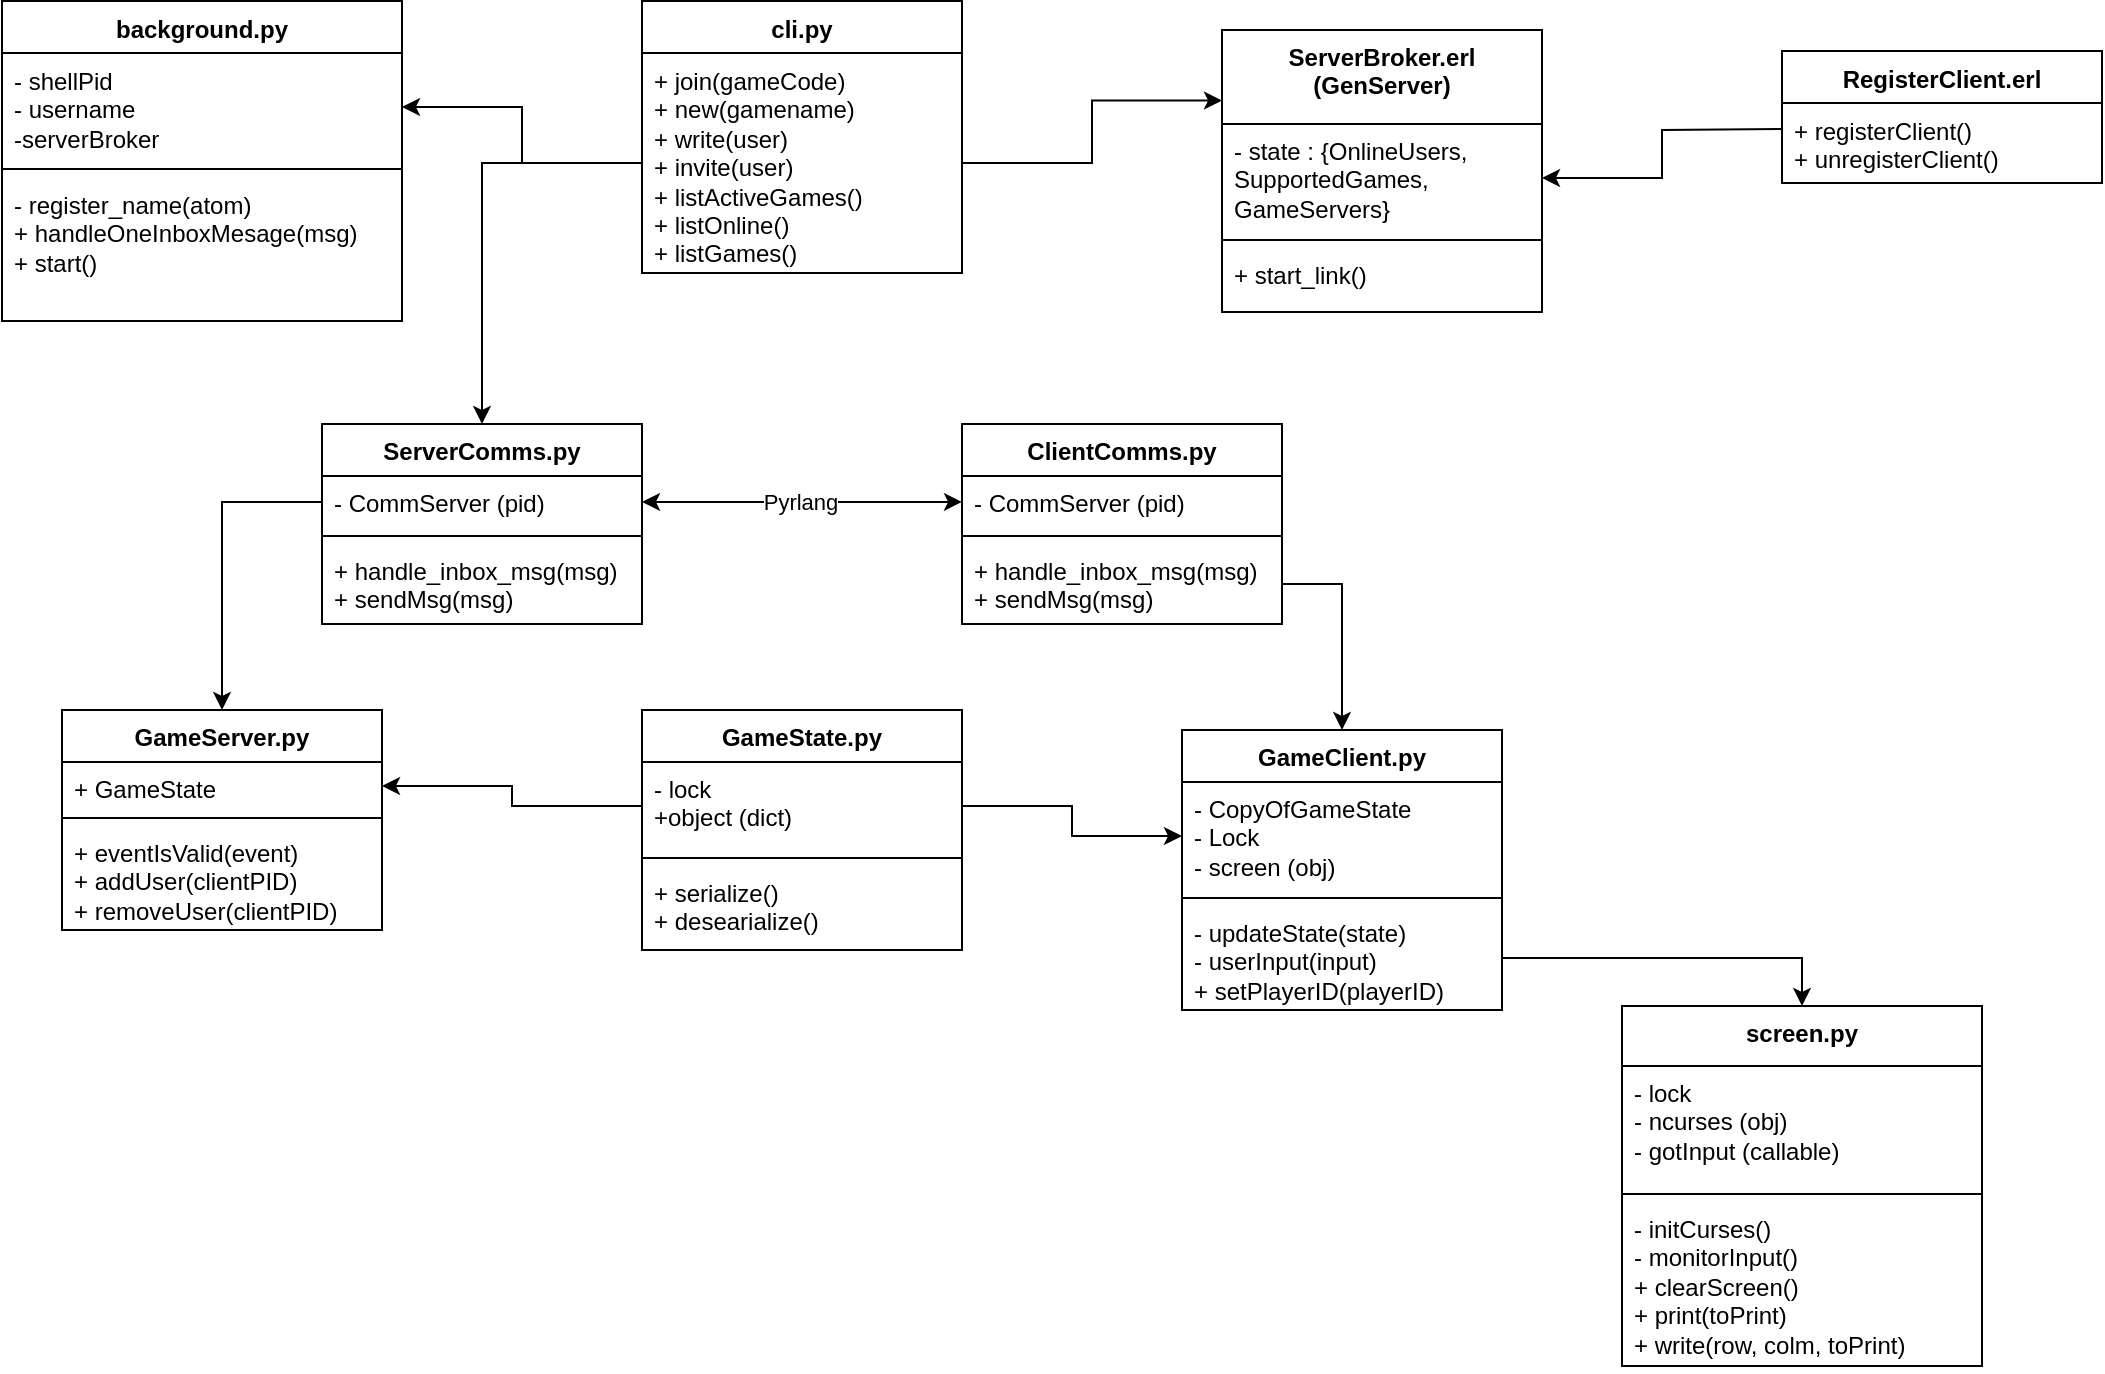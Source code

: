 <mxfile version="26.2.15">
  <diagram id="C5RBs43oDa-KdzZeNtuy" name="Page-1">
    <mxGraphModel dx="2025" dy="804" grid="1" gridSize="10" guides="1" tooltips="1" connect="1" arrows="1" fold="1" page="1" pageScale="1" pageWidth="827" pageHeight="1169" math="0" shadow="0">
      <root>
        <mxCell id="WIyWlLk6GJQsqaUBKTNV-0" />
        <mxCell id="WIyWlLk6GJQsqaUBKTNV-1" parent="WIyWlLk6GJQsqaUBKTNV-0" />
        <mxCell id="73Fn7We6ZhIVxLNVWXC_-4" value="ClientComms.py" style="swimlane;fontStyle=1;align=center;verticalAlign=top;childLayout=stackLayout;horizontal=1;startSize=26;horizontalStack=0;resizeParent=1;resizeParentMax=0;resizeLast=0;collapsible=1;marginBottom=0;whiteSpace=wrap;html=1;fillColor=none;" parent="WIyWlLk6GJQsqaUBKTNV-1" vertex="1">
          <mxGeometry x="30" y="346.96" width="160" height="100" as="geometry" />
        </mxCell>
        <mxCell id="73Fn7We6ZhIVxLNVWXC_-5" value="- CommServer (pid)" style="text;strokeColor=none;fillColor=none;align=left;verticalAlign=top;spacingLeft=4;spacingRight=4;overflow=hidden;rotatable=0;points=[[0,0.5],[1,0.5]];portConstraint=eastwest;whiteSpace=wrap;html=1;" parent="73Fn7We6ZhIVxLNVWXC_-4" vertex="1">
          <mxGeometry y="26" width="160" height="26" as="geometry" />
        </mxCell>
        <mxCell id="73Fn7We6ZhIVxLNVWXC_-6" value="" style="line;strokeWidth=1;fillColor=none;align=left;verticalAlign=middle;spacingTop=-1;spacingLeft=3;spacingRight=3;rotatable=0;labelPosition=right;points=[];portConstraint=eastwest;strokeColor=inherit;" parent="73Fn7We6ZhIVxLNVWXC_-4" vertex="1">
          <mxGeometry y="52" width="160" height="8" as="geometry" />
        </mxCell>
        <mxCell id="73Fn7We6ZhIVxLNVWXC_-7" value="&lt;div&gt;&lt;div&gt;+ handle_inbox_msg(msg)&lt;/div&gt;+ sendMsg(msg)&lt;/div&gt;" style="text;strokeColor=none;fillColor=none;align=left;verticalAlign=top;spacingLeft=4;spacingRight=4;overflow=hidden;rotatable=0;points=[[0,0.5],[1,0.5]];portConstraint=eastwest;whiteSpace=wrap;html=1;" parent="73Fn7We6ZhIVxLNVWXC_-4" vertex="1">
          <mxGeometry y="60" width="160" height="40" as="geometry" />
        </mxCell>
        <mxCell id="73Fn7We6ZhIVxLNVWXC_-8" value="screen.py" style="swimlane;fontStyle=1;align=center;verticalAlign=top;childLayout=stackLayout;horizontal=1;startSize=30;horizontalStack=0;resizeParent=1;resizeParentMax=0;resizeLast=0;collapsible=1;marginBottom=0;whiteSpace=wrap;html=1;fillColor=none;" parent="WIyWlLk6GJQsqaUBKTNV-1" vertex="1">
          <mxGeometry x="360" y="638" width="180" height="180" as="geometry" />
        </mxCell>
        <mxCell id="73Fn7We6ZhIVxLNVWXC_-9" value="- lock&lt;div&gt;- ncurses (obj)&lt;/div&gt;&lt;div&gt;- gotInput (callable)&lt;/div&gt;" style="text;strokeColor=none;fillColor=none;align=left;verticalAlign=top;spacingLeft=4;spacingRight=4;overflow=hidden;rotatable=0;points=[[0,0.5],[1,0.5]];portConstraint=eastwest;whiteSpace=wrap;html=1;" parent="73Fn7We6ZhIVxLNVWXC_-8" vertex="1">
          <mxGeometry y="30" width="180" height="60" as="geometry" />
        </mxCell>
        <mxCell id="73Fn7We6ZhIVxLNVWXC_-10" value="" style="line;strokeWidth=1;fillColor=none;align=left;verticalAlign=middle;spacingTop=-1;spacingLeft=3;spacingRight=3;rotatable=0;labelPosition=right;points=[];portConstraint=eastwest;strokeColor=inherit;" parent="73Fn7We6ZhIVxLNVWXC_-8" vertex="1">
          <mxGeometry y="90" width="180" height="8" as="geometry" />
        </mxCell>
        <mxCell id="73Fn7We6ZhIVxLNVWXC_-11" value="&lt;div&gt;- initCurses()&lt;/div&gt;&lt;div&gt;- monitorInput()&lt;/div&gt;&lt;div&gt;+ clearScreen()&lt;/div&gt;&lt;div&gt;+ print(toPrint)&lt;/div&gt;&lt;div&gt;+ write(row, colm, toPrint)&lt;/div&gt;" style="text;strokeColor=none;fillColor=none;align=left;verticalAlign=top;spacingLeft=4;spacingRight=4;overflow=hidden;rotatable=0;points=[[0,0.5],[1,0.5]];portConstraint=eastwest;whiteSpace=wrap;html=1;" parent="73Fn7We6ZhIVxLNVWXC_-8" vertex="1">
          <mxGeometry y="98" width="180" height="82" as="geometry" />
        </mxCell>
        <mxCell id="73Fn7We6ZhIVxLNVWXC_-25" value="GameClient.py" style="swimlane;fontStyle=1;align=center;verticalAlign=top;childLayout=stackLayout;horizontal=1;startSize=26;horizontalStack=0;resizeParent=1;resizeParentMax=0;resizeLast=0;collapsible=1;marginBottom=0;whiteSpace=wrap;html=1;fillColor=none;" parent="WIyWlLk6GJQsqaUBKTNV-1" vertex="1">
          <mxGeometry x="140" y="500" width="160" height="140" as="geometry" />
        </mxCell>
        <mxCell id="73Fn7We6ZhIVxLNVWXC_-26" value="- CopyOfGameState&lt;div&gt;- Lock&lt;/div&gt;&lt;div&gt;- screen (obj)&lt;/div&gt;" style="text;strokeColor=none;fillColor=none;align=left;verticalAlign=top;spacingLeft=4;spacingRight=4;overflow=hidden;rotatable=0;points=[[0,0.5],[1,0.5]];portConstraint=eastwest;whiteSpace=wrap;html=1;" parent="73Fn7We6ZhIVxLNVWXC_-25" vertex="1">
          <mxGeometry y="26" width="160" height="54" as="geometry" />
        </mxCell>
        <mxCell id="73Fn7We6ZhIVxLNVWXC_-27" value="" style="line;strokeWidth=1;fillColor=none;align=left;verticalAlign=middle;spacingTop=-1;spacingLeft=3;spacingRight=3;rotatable=0;labelPosition=right;points=[];portConstraint=eastwest;strokeColor=inherit;" parent="73Fn7We6ZhIVxLNVWXC_-25" vertex="1">
          <mxGeometry y="80" width="160" height="8" as="geometry" />
        </mxCell>
        <mxCell id="73Fn7We6ZhIVxLNVWXC_-28" value="- updateState(state)&lt;div&gt;- userInput(input)&lt;/div&gt;&lt;div&gt;+ setPlayerID(playerID)&lt;/div&gt;" style="text;strokeColor=none;fillColor=none;align=left;verticalAlign=top;spacingLeft=4;spacingRight=4;overflow=hidden;rotatable=0;points=[[0,0.5],[1,0.5]];portConstraint=eastwest;whiteSpace=wrap;html=1;" parent="73Fn7We6ZhIVxLNVWXC_-25" vertex="1">
          <mxGeometry y="88" width="160" height="52" as="geometry" />
        </mxCell>
        <mxCell id="73Fn7We6ZhIVxLNVWXC_-33" value="GameServer.py" style="swimlane;fontStyle=1;align=center;verticalAlign=top;childLayout=stackLayout;horizontal=1;startSize=26;horizontalStack=0;resizeParent=1;resizeParentMax=0;resizeLast=0;collapsible=1;marginBottom=0;whiteSpace=wrap;html=1;fillColor=none;" parent="WIyWlLk6GJQsqaUBKTNV-1" vertex="1">
          <mxGeometry x="-420" y="490" width="160" height="110" as="geometry" />
        </mxCell>
        <mxCell id="73Fn7We6ZhIVxLNVWXC_-34" value="+ GameState" style="text;strokeColor=none;fillColor=none;align=left;verticalAlign=top;spacingLeft=4;spacingRight=4;overflow=hidden;rotatable=0;points=[[0,0.5],[1,0.5]];portConstraint=eastwest;whiteSpace=wrap;html=1;" parent="73Fn7We6ZhIVxLNVWXC_-33" vertex="1">
          <mxGeometry y="26" width="160" height="24" as="geometry" />
        </mxCell>
        <mxCell id="73Fn7We6ZhIVxLNVWXC_-35" value="" style="line;strokeWidth=1;fillColor=none;align=left;verticalAlign=middle;spacingTop=-1;spacingLeft=3;spacingRight=3;rotatable=0;labelPosition=right;points=[];portConstraint=eastwest;strokeColor=inherit;" parent="73Fn7We6ZhIVxLNVWXC_-33" vertex="1">
          <mxGeometry y="50" width="160" height="8" as="geometry" />
        </mxCell>
        <mxCell id="73Fn7We6ZhIVxLNVWXC_-36" value="+ eventIsValid(event)&lt;div&gt;+ addUser(clientPID)&lt;/div&gt;&lt;div&gt;+ removeUser(clientPID)&lt;/div&gt;" style="text;strokeColor=none;fillColor=none;align=left;verticalAlign=top;spacingLeft=4;spacingRight=4;overflow=hidden;rotatable=0;points=[[0,0.5],[1,0.5]];portConstraint=eastwest;whiteSpace=wrap;html=1;" parent="73Fn7We6ZhIVxLNVWXC_-33" vertex="1">
          <mxGeometry y="58" width="160" height="52" as="geometry" />
        </mxCell>
        <mxCell id="73Fn7We6ZhIVxLNVWXC_-39" value="RegisterClient.erl" style="swimlane;fontStyle=1;align=center;verticalAlign=top;childLayout=stackLayout;horizontal=1;startSize=26;horizontalStack=0;resizeParent=1;resizeParentMax=0;resizeLast=0;collapsible=1;marginBottom=0;whiteSpace=wrap;html=1;fillColor=none;" parent="WIyWlLk6GJQsqaUBKTNV-1" vertex="1">
          <mxGeometry x="440" y="160.5" width="160" height="66" as="geometry" />
        </mxCell>
        <mxCell id="73Fn7We6ZhIVxLNVWXC_-42" value="+ registerClient()&lt;div&gt;+ unregisterClient()&lt;/div&gt;" style="text;strokeColor=none;fillColor=none;align=left;verticalAlign=top;spacingLeft=4;spacingRight=4;overflow=hidden;rotatable=0;points=[[0,0.5],[1,0.5]];portConstraint=eastwest;whiteSpace=wrap;html=1;" parent="73Fn7We6ZhIVxLNVWXC_-39" vertex="1">
          <mxGeometry y="26" width="160" height="40" as="geometry" />
        </mxCell>
        <mxCell id="73Fn7We6ZhIVxLNVWXC_-43" value="ServerBroker.erl&lt;div&gt;(GenServer)&lt;/div&gt;" style="swimlane;fontStyle=1;align=center;verticalAlign=top;childLayout=stackLayout;horizontal=1;startSize=47;horizontalStack=0;resizeParent=1;resizeParentMax=0;resizeLast=0;collapsible=1;marginBottom=0;whiteSpace=wrap;html=1;fillColor=none;" parent="WIyWlLk6GJQsqaUBKTNV-1" vertex="1">
          <mxGeometry x="160" y="150.0" width="160" height="141" as="geometry" />
        </mxCell>
        <mxCell id="73Fn7We6ZhIVxLNVWXC_-44" value="&lt;div&gt;- state : {OnlineUsers, SupportedGames, GameServers}&lt;/div&gt;" style="text;strokeColor=none;fillColor=none;align=left;verticalAlign=top;spacingLeft=4;spacingRight=4;overflow=hidden;rotatable=0;points=[[0,0.5],[1,0.5]];portConstraint=eastwest;whiteSpace=wrap;html=1;" parent="73Fn7We6ZhIVxLNVWXC_-43" vertex="1">
          <mxGeometry y="47" width="160" height="54" as="geometry" />
        </mxCell>
        <mxCell id="73Fn7We6ZhIVxLNVWXC_-45" value="" style="line;strokeWidth=1;fillColor=none;align=left;verticalAlign=middle;spacingTop=-1;spacingLeft=3;spacingRight=3;rotatable=0;labelPosition=right;points=[];portConstraint=eastwest;strokeColor=inherit;" parent="73Fn7We6ZhIVxLNVWXC_-43" vertex="1">
          <mxGeometry y="101" width="160" height="8" as="geometry" />
        </mxCell>
        <mxCell id="73Fn7We6ZhIVxLNVWXC_-46" value="+ start_link()" style="text;strokeColor=none;fillColor=none;align=left;verticalAlign=top;spacingLeft=4;spacingRight=4;overflow=hidden;rotatable=0;points=[[0,0.5],[1,0.5]];portConstraint=eastwest;whiteSpace=wrap;html=1;rounded=0;" parent="73Fn7We6ZhIVxLNVWXC_-43" vertex="1">
          <mxGeometry y="109" width="160" height="32" as="geometry" />
        </mxCell>
        <mxCell id="73Fn7We6ZhIVxLNVWXC_-48" style="edgeStyle=orthogonalEdgeStyle;rounded=0;orthogonalLoop=1;jettySize=auto;html=1;exitX=0;exitY=0.5;exitDx=0;exitDy=0;entryX=1;entryY=0.5;entryDx=0;entryDy=0;" parent="WIyWlLk6GJQsqaUBKTNV-1" target="73Fn7We6ZhIVxLNVWXC_-44" edge="1">
          <mxGeometry relative="1" as="geometry">
            <mxPoint x="440" y="199.5" as="sourcePoint" />
          </mxGeometry>
        </mxCell>
        <mxCell id="73Fn7We6ZhIVxLNVWXC_-63" value="ServerComms.py" style="swimlane;fontStyle=1;align=center;verticalAlign=top;childLayout=stackLayout;horizontal=1;startSize=26;horizontalStack=0;resizeParent=1;resizeParentMax=0;resizeLast=0;collapsible=1;marginBottom=0;whiteSpace=wrap;html=1;fillColor=none;" parent="WIyWlLk6GJQsqaUBKTNV-1" vertex="1">
          <mxGeometry x="-290" y="346.96" width="160" height="100" as="geometry" />
        </mxCell>
        <mxCell id="73Fn7We6ZhIVxLNVWXC_-64" value="- CommServer (pid)" style="text;strokeColor=none;fillColor=none;align=left;verticalAlign=top;spacingLeft=4;spacingRight=4;overflow=hidden;rotatable=0;points=[[0,0.5],[1,0.5]];portConstraint=eastwest;whiteSpace=wrap;html=1;" parent="73Fn7We6ZhIVxLNVWXC_-63" vertex="1">
          <mxGeometry y="26" width="160" height="26" as="geometry" />
        </mxCell>
        <mxCell id="73Fn7We6ZhIVxLNVWXC_-65" value="" style="line;strokeWidth=1;fillColor=none;align=left;verticalAlign=middle;spacingTop=-1;spacingLeft=3;spacingRight=3;rotatable=0;labelPosition=right;points=[];portConstraint=eastwest;strokeColor=inherit;" parent="73Fn7We6ZhIVxLNVWXC_-63" vertex="1">
          <mxGeometry y="52" width="160" height="8" as="geometry" />
        </mxCell>
        <mxCell id="73Fn7We6ZhIVxLNVWXC_-66" value="&lt;div&gt;+ handle_inbox_msg(msg)&lt;/div&gt;&lt;div&gt;+ sendMsg(msg)&lt;/div&gt;" style="text;strokeColor=none;fillColor=none;align=left;verticalAlign=top;spacingLeft=4;spacingRight=4;overflow=hidden;rotatable=0;points=[[0,0.5],[1,0.5]];portConstraint=eastwest;whiteSpace=wrap;html=1;" parent="73Fn7We6ZhIVxLNVWXC_-63" vertex="1">
          <mxGeometry y="60" width="160" height="40" as="geometry" />
        </mxCell>
        <mxCell id="3UHHs2bOXcw11ELCa-H4-12" style="edgeStyle=orthogonalEdgeStyle;rounded=0;orthogonalLoop=1;jettySize=auto;html=1;exitX=1;exitY=0.5;exitDx=0;exitDy=0;entryX=0.5;entryY=0;entryDx=0;entryDy=0;" parent="WIyWlLk6GJQsqaUBKTNV-1" source="73Fn7We6ZhIVxLNVWXC_-7" target="73Fn7We6ZhIVxLNVWXC_-25" edge="1">
          <mxGeometry relative="1" as="geometry" />
        </mxCell>
        <mxCell id="3UHHs2bOXcw11ELCa-H4-16" style="edgeStyle=orthogonalEdgeStyle;rounded=0;orthogonalLoop=1;jettySize=auto;html=1;exitX=1;exitY=0.5;exitDx=0;exitDy=0;entryX=0.5;entryY=0;entryDx=0;entryDy=0;" parent="WIyWlLk6GJQsqaUBKTNV-1" source="73Fn7We6ZhIVxLNVWXC_-28" target="73Fn7We6ZhIVxLNVWXC_-8" edge="1">
          <mxGeometry relative="1" as="geometry" />
        </mxCell>
        <mxCell id="3UHHs2bOXcw11ELCa-H4-24" style="edgeStyle=orthogonalEdgeStyle;rounded=0;orthogonalLoop=1;jettySize=auto;html=1;exitX=0;exitY=0.5;exitDx=0;exitDy=0;entryX=0.5;entryY=0;entryDx=0;entryDy=0;" parent="WIyWlLk6GJQsqaUBKTNV-1" source="73Fn7We6ZhIVxLNVWXC_-64" target="73Fn7We6ZhIVxLNVWXC_-33" edge="1">
          <mxGeometry relative="1" as="geometry" />
        </mxCell>
        <mxCell id="Nr6zTPpRYWWGreSHHbSO-0" value="GameState.py" style="swimlane;fontStyle=1;align=center;verticalAlign=top;childLayout=stackLayout;horizontal=1;startSize=26;horizontalStack=0;resizeParent=1;resizeParentMax=0;resizeLast=0;collapsible=1;marginBottom=0;whiteSpace=wrap;html=1;" parent="WIyWlLk6GJQsqaUBKTNV-1" vertex="1">
          <mxGeometry x="-130" y="490" width="160" height="120" as="geometry" />
        </mxCell>
        <mxCell id="Nr6zTPpRYWWGreSHHbSO-1" value="- lock&lt;div&gt;+object (dict)&lt;/div&gt;" style="text;strokeColor=none;fillColor=none;align=left;verticalAlign=top;spacingLeft=4;spacingRight=4;overflow=hidden;rotatable=0;points=[[0,0.5],[1,0.5]];portConstraint=eastwest;whiteSpace=wrap;html=1;" parent="Nr6zTPpRYWWGreSHHbSO-0" vertex="1">
          <mxGeometry y="26" width="160" height="44" as="geometry" />
        </mxCell>
        <mxCell id="Nr6zTPpRYWWGreSHHbSO-2" value="" style="line;strokeWidth=1;fillColor=none;align=left;verticalAlign=middle;spacingTop=-1;spacingLeft=3;spacingRight=3;rotatable=0;labelPosition=right;points=[];portConstraint=eastwest;strokeColor=inherit;" parent="Nr6zTPpRYWWGreSHHbSO-0" vertex="1">
          <mxGeometry y="70" width="160" height="8" as="geometry" />
        </mxCell>
        <mxCell id="Nr6zTPpRYWWGreSHHbSO-3" value="+ serialize()&lt;div&gt;+ desearialize()&lt;/div&gt;" style="text;strokeColor=none;fillColor=none;align=left;verticalAlign=top;spacingLeft=4;spacingRight=4;overflow=hidden;rotatable=0;points=[[0,0.5],[1,0.5]];portConstraint=eastwest;whiteSpace=wrap;html=1;" parent="Nr6zTPpRYWWGreSHHbSO-0" vertex="1">
          <mxGeometry y="78" width="160" height="42" as="geometry" />
        </mxCell>
        <mxCell id="Nr6zTPpRYWWGreSHHbSO-4" style="edgeStyle=orthogonalEdgeStyle;rounded=0;orthogonalLoop=1;jettySize=auto;html=1;exitX=0;exitY=0.5;exitDx=0;exitDy=0;entryX=1;entryY=0.5;entryDx=0;entryDy=0;" parent="WIyWlLk6GJQsqaUBKTNV-1" source="Nr6zTPpRYWWGreSHHbSO-1" target="73Fn7We6ZhIVxLNVWXC_-34" edge="1">
          <mxGeometry relative="1" as="geometry" />
        </mxCell>
        <mxCell id="Nr6zTPpRYWWGreSHHbSO-5" style="edgeStyle=orthogonalEdgeStyle;rounded=0;orthogonalLoop=1;jettySize=auto;html=1;exitX=1;exitY=0.5;exitDx=0;exitDy=0;entryX=0;entryY=0.5;entryDx=0;entryDy=0;" parent="WIyWlLk6GJQsqaUBKTNV-1" source="Nr6zTPpRYWWGreSHHbSO-1" target="73Fn7We6ZhIVxLNVWXC_-26" edge="1">
          <mxGeometry relative="1" as="geometry" />
        </mxCell>
        <mxCell id="dm_z9okMxyQACbtKcRYw-0" style="edgeStyle=orthogonalEdgeStyle;rounded=0;orthogonalLoop=1;jettySize=auto;html=1;exitX=0;exitY=0.5;exitDx=0;exitDy=0;entryX=1;entryY=0.5;entryDx=0;entryDy=0;startArrow=classic;startFill=1;" edge="1" parent="WIyWlLk6GJQsqaUBKTNV-1" source="73Fn7We6ZhIVxLNVWXC_-5" target="73Fn7We6ZhIVxLNVWXC_-64">
          <mxGeometry relative="1" as="geometry" />
        </mxCell>
        <mxCell id="dm_z9okMxyQACbtKcRYw-1" value="Pyrlang" style="edgeLabel;html=1;align=center;verticalAlign=middle;resizable=0;points=[];" vertex="1" connectable="0" parent="dm_z9okMxyQACbtKcRYw-0">
          <mxGeometry x="0.013" relative="1" as="geometry">
            <mxPoint as="offset" />
          </mxGeometry>
        </mxCell>
        <mxCell id="dm_z9okMxyQACbtKcRYw-2" value="cli.py" style="swimlane;fontStyle=1;align=center;verticalAlign=top;childLayout=stackLayout;horizontal=1;startSize=26;horizontalStack=0;resizeParent=1;resizeParentMax=0;resizeLast=0;collapsible=1;marginBottom=0;whiteSpace=wrap;html=1;" vertex="1" parent="WIyWlLk6GJQsqaUBKTNV-1">
          <mxGeometry x="-130" y="135.5" width="160" height="136" as="geometry" />
        </mxCell>
        <mxCell id="dm_z9okMxyQACbtKcRYw-5" value="+ join(gameCode)&lt;div&gt;+ new(gamename)&lt;/div&gt;&lt;div&gt;+ write(user)&lt;/div&gt;&lt;div&gt;+ invite(user)&lt;/div&gt;&lt;div&gt;+ listActiveGames()&lt;/div&gt;&lt;div&gt;+ listOnline()&lt;/div&gt;&lt;div&gt;+ listGames()&lt;/div&gt;" style="text;strokeColor=none;fillColor=none;align=left;verticalAlign=top;spacingLeft=4;spacingRight=4;overflow=hidden;rotatable=0;points=[[0,0.5],[1,0.5]];portConstraint=eastwest;whiteSpace=wrap;html=1;" vertex="1" parent="dm_z9okMxyQACbtKcRYw-2">
          <mxGeometry y="26" width="160" height="110" as="geometry" />
        </mxCell>
        <mxCell id="dm_z9okMxyQACbtKcRYw-6" style="edgeStyle=orthogonalEdgeStyle;rounded=0;orthogonalLoop=1;jettySize=auto;html=1;exitX=1;exitY=0.5;exitDx=0;exitDy=0;entryX=0;entryY=0.25;entryDx=0;entryDy=0;" edge="1" parent="WIyWlLk6GJQsqaUBKTNV-1" source="dm_z9okMxyQACbtKcRYw-5" target="73Fn7We6ZhIVxLNVWXC_-43">
          <mxGeometry relative="1" as="geometry" />
        </mxCell>
        <mxCell id="dm_z9okMxyQACbtKcRYw-7" style="edgeStyle=orthogonalEdgeStyle;rounded=0;orthogonalLoop=1;jettySize=auto;html=1;exitX=0;exitY=0.5;exitDx=0;exitDy=0;entryX=0.5;entryY=0;entryDx=0;entryDy=0;" edge="1" parent="WIyWlLk6GJQsqaUBKTNV-1" source="dm_z9okMxyQACbtKcRYw-5" target="73Fn7We6ZhIVxLNVWXC_-63">
          <mxGeometry relative="1" as="geometry" />
        </mxCell>
        <mxCell id="dm_z9okMxyQACbtKcRYw-8" value="background.py" style="swimlane;fontStyle=1;align=center;verticalAlign=top;childLayout=stackLayout;horizontal=1;startSize=26;horizontalStack=0;resizeParent=1;resizeParentMax=0;resizeLast=0;collapsible=1;marginBottom=0;whiteSpace=wrap;html=1;" vertex="1" parent="WIyWlLk6GJQsqaUBKTNV-1">
          <mxGeometry x="-450" y="135.5" width="200" height="160" as="geometry" />
        </mxCell>
        <mxCell id="dm_z9okMxyQACbtKcRYw-9" value="- shellPid&lt;div&gt;- username&lt;/div&gt;&lt;div&gt;-serverBroker&lt;/div&gt;" style="text;strokeColor=none;fillColor=none;align=left;verticalAlign=top;spacingLeft=4;spacingRight=4;overflow=hidden;rotatable=0;points=[[0,0.5],[1,0.5]];portConstraint=eastwest;whiteSpace=wrap;html=1;" vertex="1" parent="dm_z9okMxyQACbtKcRYw-8">
          <mxGeometry y="26" width="200" height="54" as="geometry" />
        </mxCell>
        <mxCell id="dm_z9okMxyQACbtKcRYw-10" value="" style="line;strokeWidth=1;fillColor=none;align=left;verticalAlign=middle;spacingTop=-1;spacingLeft=3;spacingRight=3;rotatable=0;labelPosition=right;points=[];portConstraint=eastwest;strokeColor=inherit;" vertex="1" parent="dm_z9okMxyQACbtKcRYw-8">
          <mxGeometry y="80" width="200" height="8" as="geometry" />
        </mxCell>
        <mxCell id="dm_z9okMxyQACbtKcRYw-11" value="- register_name(atom)&lt;div&gt;+ handleOneInboxMesage(msg)&lt;/div&gt;&lt;div&gt;+ start()&lt;/div&gt;" style="text;strokeColor=none;fillColor=none;align=left;verticalAlign=top;spacingLeft=4;spacingRight=4;overflow=hidden;rotatable=0;points=[[0,0.5],[1,0.5]];portConstraint=eastwest;whiteSpace=wrap;html=1;" vertex="1" parent="dm_z9okMxyQACbtKcRYw-8">
          <mxGeometry y="88" width="200" height="72" as="geometry" />
        </mxCell>
        <mxCell id="dm_z9okMxyQACbtKcRYw-12" style="edgeStyle=orthogonalEdgeStyle;rounded=0;orthogonalLoop=1;jettySize=auto;html=1;exitX=0;exitY=0.5;exitDx=0;exitDy=0;entryX=1;entryY=0.5;entryDx=0;entryDy=0;" edge="1" parent="WIyWlLk6GJQsqaUBKTNV-1" source="dm_z9okMxyQACbtKcRYw-5" target="dm_z9okMxyQACbtKcRYw-9">
          <mxGeometry relative="1" as="geometry" />
        </mxCell>
      </root>
    </mxGraphModel>
  </diagram>
</mxfile>
